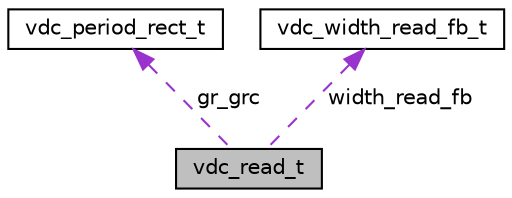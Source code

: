 digraph "vdc_read_t"
{
 // LATEX_PDF_SIZE
  edge [fontname="Helvetica",fontsize="10",labelfontname="Helvetica",labelfontsize="10"];
  node [fontname="Helvetica",fontsize="10",shape=record];
  Node1 [label="vdc_read_t",height=0.2,width=0.4,color="black", fillcolor="grey75", style="filled", fontcolor="black",tooltip=" "];
  Node2 -> Node1 [dir="back",color="darkorchid3",fontsize="10",style="dashed",label=" gr_grc" ,fontname="Helvetica"];
  Node2 [label="vdc_period_rect_t",height=0.2,width=0.4,color="black", fillcolor="white", style="filled",URL="$da/d49/structvdc__period__rect__t.html",tooltip=" "];
  Node3 -> Node1 [dir="back",color="darkorchid3",fontsize="10",style="dashed",label=" width_read_fb" ,fontname="Helvetica"];
  Node3 [label="vdc_width_read_fb_t",height=0.2,width=0.4,color="black", fillcolor="white", style="filled",URL="$da/de9/structvdc__width__read__fb__t.html",tooltip=" "];
}
